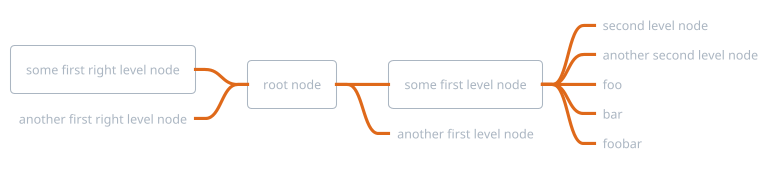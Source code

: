 ' Do not edit
' Theme Gallery
' autogenerated by script
'
@startmindmap
!theme superhero-outline
+ root node
++ some first level node
+++_ second level node
+++_ another second level node
+++_ foo
+++_ bar
+++_ foobar
++_ another first level node
-- some first right level node
--_ another first right level node
@endmindmap
